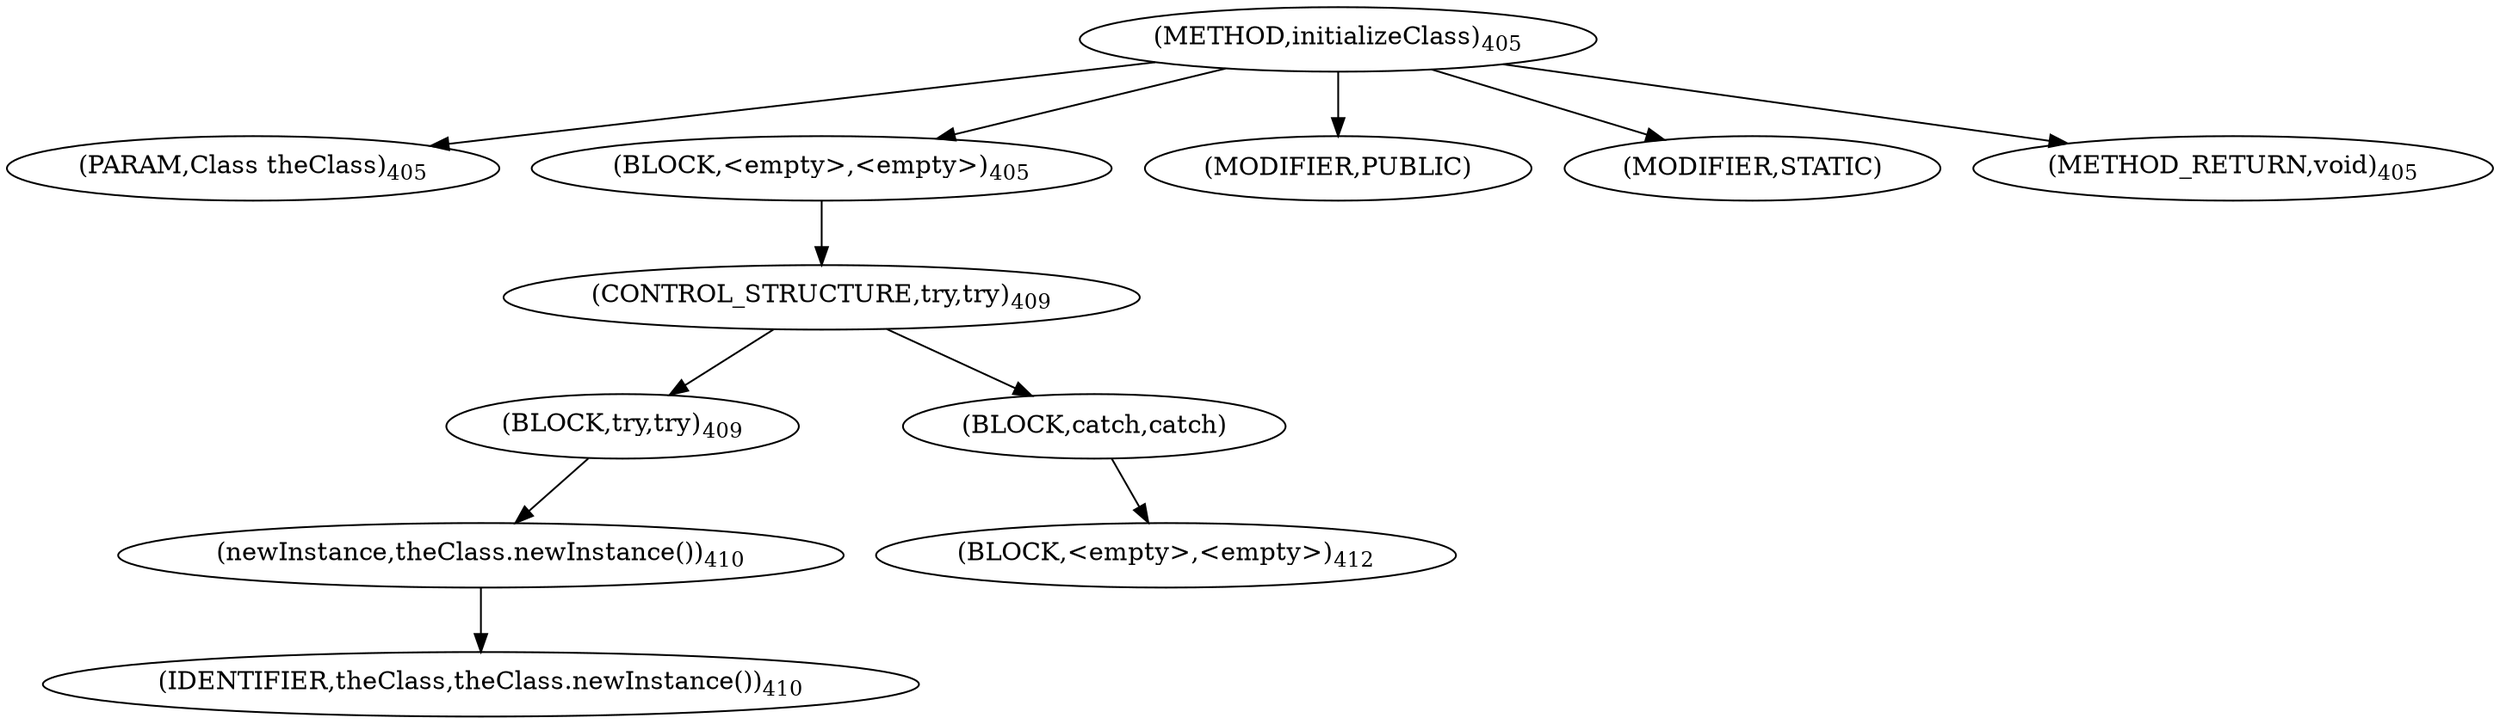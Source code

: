 digraph "initializeClass" {  
"816" [label = <(METHOD,initializeClass)<SUB>405</SUB>> ]
"817" [label = <(PARAM,Class theClass)<SUB>405</SUB>> ]
"818" [label = <(BLOCK,&lt;empty&gt;,&lt;empty&gt;)<SUB>405</SUB>> ]
"819" [label = <(CONTROL_STRUCTURE,try,try)<SUB>409</SUB>> ]
"820" [label = <(BLOCK,try,try)<SUB>409</SUB>> ]
"821" [label = <(newInstance,theClass.newInstance())<SUB>410</SUB>> ]
"822" [label = <(IDENTIFIER,theClass,theClass.newInstance())<SUB>410</SUB>> ]
"823" [label = <(BLOCK,catch,catch)> ]
"824" [label = <(BLOCK,&lt;empty&gt;,&lt;empty&gt;)<SUB>412</SUB>> ]
"825" [label = <(MODIFIER,PUBLIC)> ]
"826" [label = <(MODIFIER,STATIC)> ]
"827" [label = <(METHOD_RETURN,void)<SUB>405</SUB>> ]
  "816" -> "817" 
  "816" -> "818" 
  "816" -> "825" 
  "816" -> "826" 
  "816" -> "827" 
  "818" -> "819" 
  "819" -> "820" 
  "819" -> "823" 
  "820" -> "821" 
  "821" -> "822" 
  "823" -> "824" 
}
